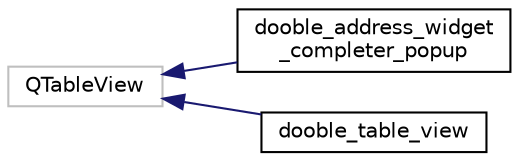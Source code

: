 digraph "Graphical Class Hierarchy"
{
  edge [fontname="Helvetica",fontsize="10",labelfontname="Helvetica",labelfontsize="10"];
  node [fontname="Helvetica",fontsize="10",shape=record];
  rankdir="LR";
  Node22 [label="QTableView",height=0.2,width=0.4,color="grey75", fillcolor="white", style="filled"];
  Node22 -> Node0 [dir="back",color="midnightblue",fontsize="10",style="solid",fontname="Helvetica"];
  Node0 [label="dooble_address_widget\l_completer_popup",height=0.2,width=0.4,color="black", fillcolor="white", style="filled",URL="$classdooble__address__widget__completer__popup.html"];
  Node22 -> Node24 [dir="back",color="midnightblue",fontsize="10",style="solid",fontname="Helvetica"];
  Node24 [label="dooble_table_view",height=0.2,width=0.4,color="black", fillcolor="white", style="filled",URL="$classdooble__table__view.html"];
}
